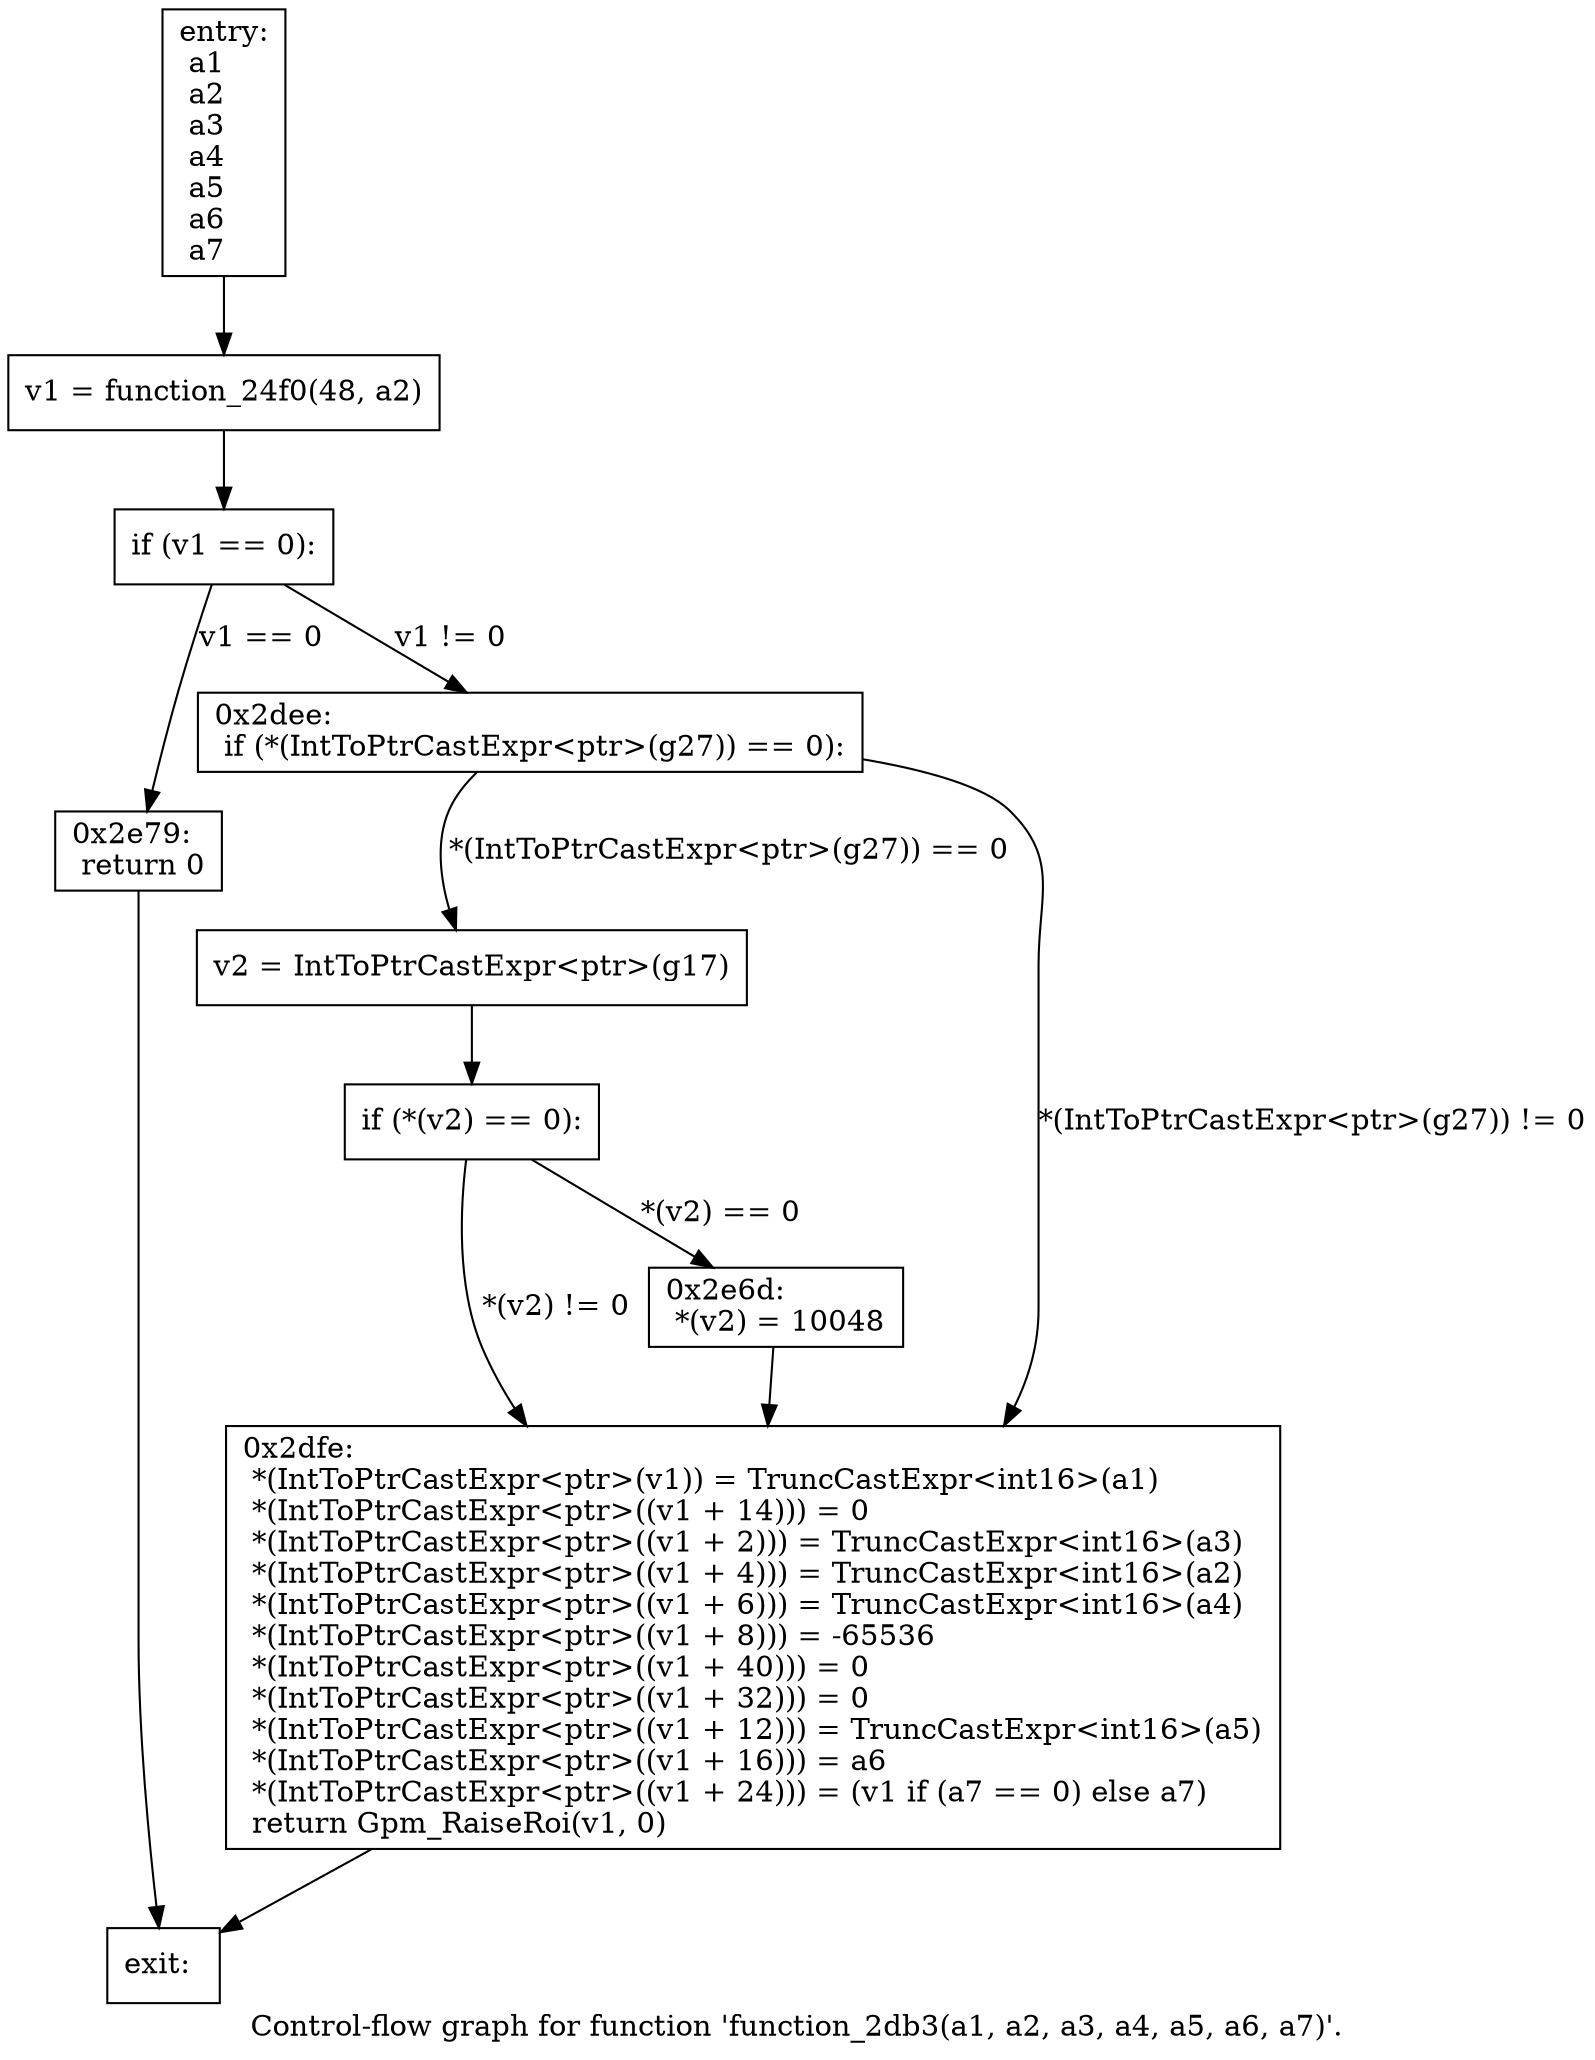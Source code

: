 digraph "Control-flow graph for function 'function_2db3(a1, a2, a3, a4, a5, a6, a7)'." {
  label="Control-flow graph for function 'function_2db3(a1, a2, a3, a4, a5, a6, a7)'.";
  node [shape=record];

  Node07718ED8 [label="{entry:\l  a1\l  a2\l  a3\l  a4\l  a5\l  a6\l  a7\l}"];
  Node07718ED8 -> Node077186B0;
  Node077186B0 [label="{  v1 = function_24f0(48, a2)\l}"];
  Node077186B0 -> Node077187D0;
  Node077187D0 [label="{  if (v1 == 0):\l}"];
  Node077187D0 -> Node077192C8 [label="v1 == 0"];
  Node077187D0 -> Node077188A8 [label="v1 != 0"];
  Node077192C8 [label="{0x2e79:\l  return 0\l}"];
  Node077192C8 -> Node07718668;
  Node077188A8 [label="{0x2dee:\l  if (*(IntToPtrCastExpr\<ptr\>(g27)) == 0):\l}"];
  Node077188A8 -> Node07719358 [label="*(IntToPtrCastExpr\<ptr\>(g27)) == 0"];
  Node077188A8 -> Node07719310 [label="*(IntToPtrCastExpr\<ptr\>(g27)) != 0"];
  Node07718668 [label="{exit:\l}"];
  Node07719358 [label="{  v2 = IntToPtrCastExpr\<ptr\>(g17)\l}"];
  Node07719358 -> Node077191F0;
  Node07719310 [label="{0x2dfe:\l  *(IntToPtrCastExpr\<ptr\>(v1)) = TruncCastExpr\<int16\>(a1)\l  *(IntToPtrCastExpr\<ptr\>((v1 + 14))) = 0\l  *(IntToPtrCastExpr\<ptr\>((v1 + 2))) = TruncCastExpr\<int16\>(a3)\l  *(IntToPtrCastExpr\<ptr\>((v1 + 4))) = TruncCastExpr\<int16\>(a2)\l  *(IntToPtrCastExpr\<ptr\>((v1 + 6))) = TruncCastExpr\<int16\>(a4)\l  *(IntToPtrCastExpr\<ptr\>((v1 + 8))) = -65536\l  *(IntToPtrCastExpr\<ptr\>((v1 + 40))) = 0\l  *(IntToPtrCastExpr\<ptr\>((v1 + 32))) = 0\l  *(IntToPtrCastExpr\<ptr\>((v1 + 12))) = TruncCastExpr\<int16\>(a5)\l  *(IntToPtrCastExpr\<ptr\>((v1 + 16))) = a6\l  *(IntToPtrCastExpr\<ptr\>((v1 + 24))) = (v1 if (a7 == 0) else a7)\l  return Gpm_RaiseRoi(v1, 0)\l}"];
  Node07719310 -> Node07718668;
  Node077191F0 [label="{  if (*(v2) == 0):\l}"];
  Node077191F0 -> Node077195E0 [label="*(v2) == 0"];
  Node077191F0 -> Node07719310 [label="*(v2) != 0"];
  Node077195E0 [label="{0x2e6d:\l  *(v2) = 10048\l}"];
  Node077195E0 -> Node07719310;

}
